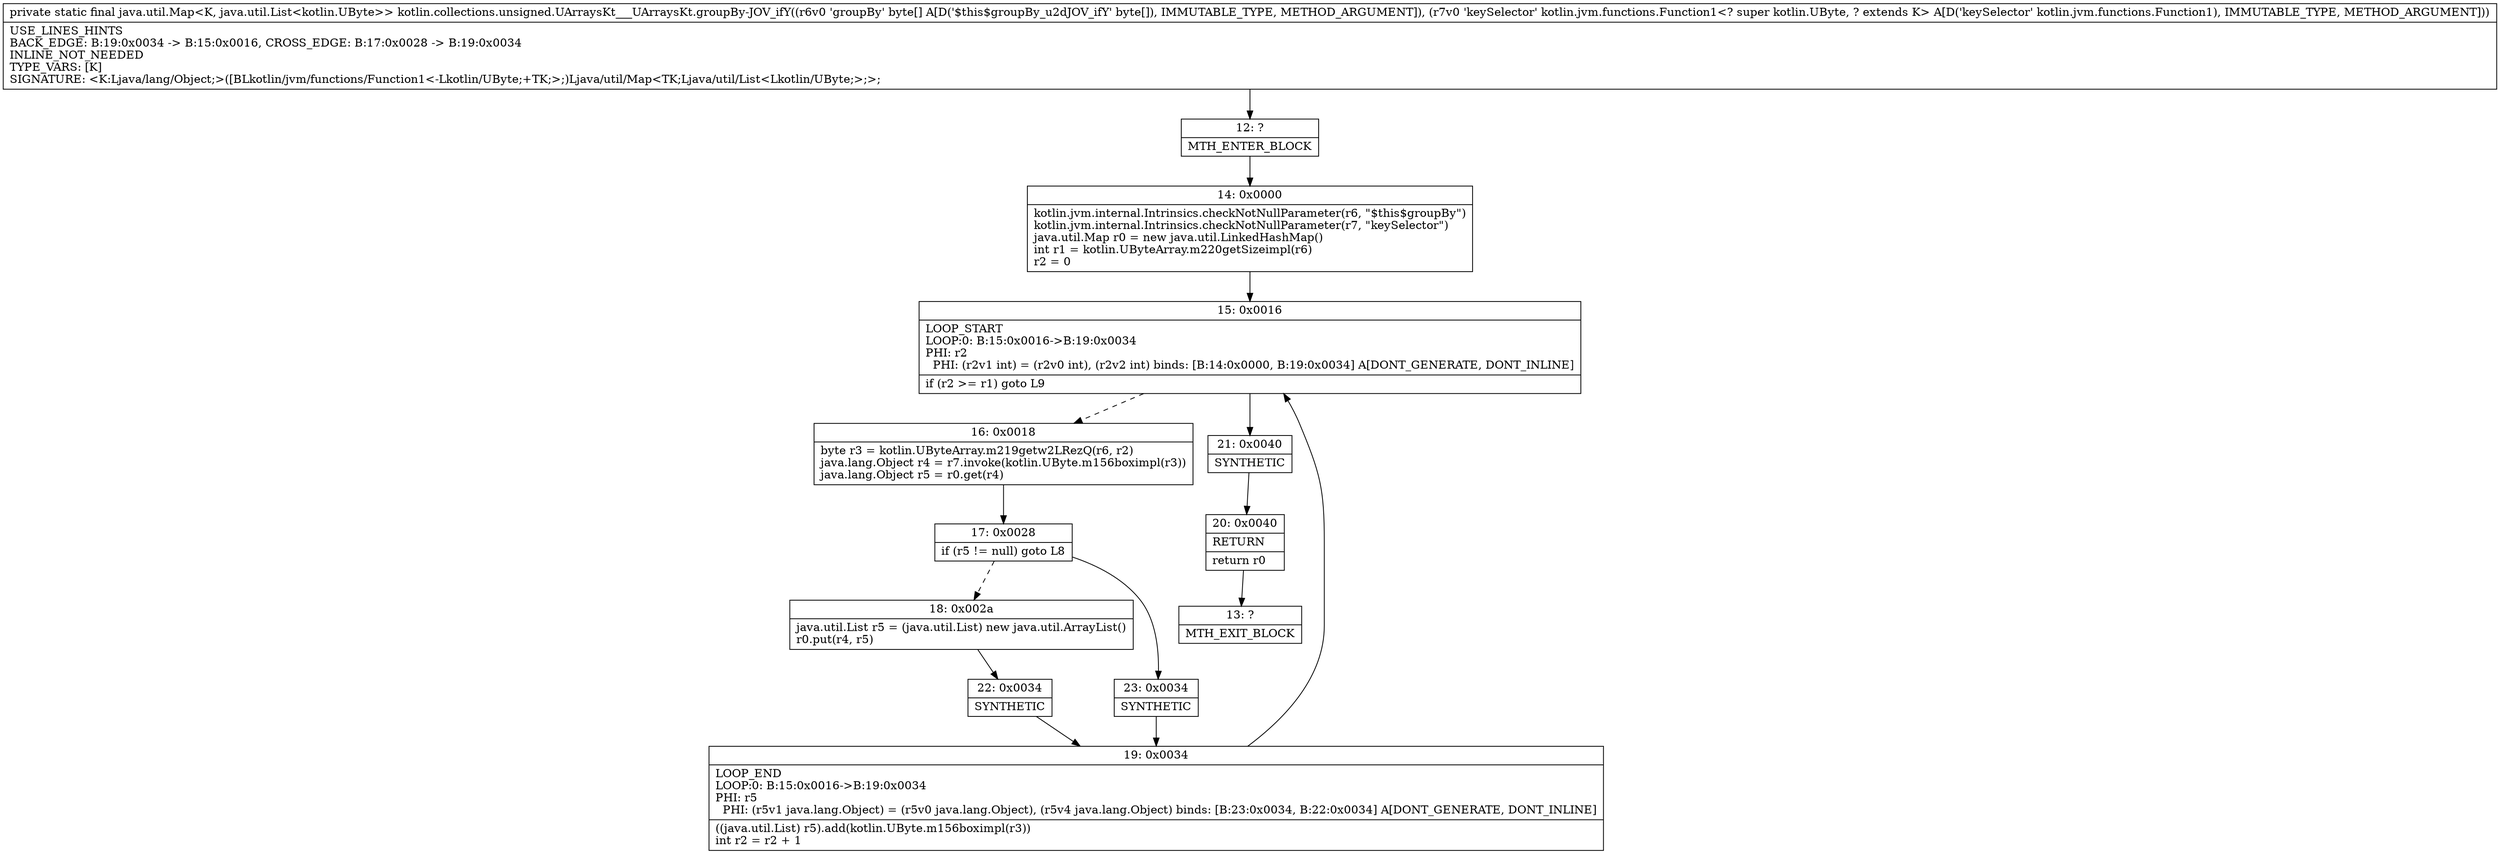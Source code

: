 digraph "CFG forkotlin.collections.unsigned.UArraysKt___UArraysKt.groupBy\-JOV_ifY([BLkotlin\/jvm\/functions\/Function1;)Ljava\/util\/Map;" {
Node_12 [shape=record,label="{12\:\ ?|MTH_ENTER_BLOCK\l}"];
Node_14 [shape=record,label="{14\:\ 0x0000|kotlin.jvm.internal.Intrinsics.checkNotNullParameter(r6, \"$this$groupBy\")\lkotlin.jvm.internal.Intrinsics.checkNotNullParameter(r7, \"keySelector\")\ljava.util.Map r0 = new java.util.LinkedHashMap()\lint r1 = kotlin.UByteArray.m220getSizeimpl(r6)\lr2 = 0\l}"];
Node_15 [shape=record,label="{15\:\ 0x0016|LOOP_START\lLOOP:0: B:15:0x0016\-\>B:19:0x0034\lPHI: r2 \l  PHI: (r2v1 int) = (r2v0 int), (r2v2 int) binds: [B:14:0x0000, B:19:0x0034] A[DONT_GENERATE, DONT_INLINE]\l|if (r2 \>= r1) goto L9\l}"];
Node_16 [shape=record,label="{16\:\ 0x0018|byte r3 = kotlin.UByteArray.m219getw2LRezQ(r6, r2)\ljava.lang.Object r4 = r7.invoke(kotlin.UByte.m156boximpl(r3))\ljava.lang.Object r5 = r0.get(r4)\l}"];
Node_17 [shape=record,label="{17\:\ 0x0028|if (r5 != null) goto L8\l}"];
Node_18 [shape=record,label="{18\:\ 0x002a|java.util.List r5 = (java.util.List) new java.util.ArrayList()\lr0.put(r4, r5)\l}"];
Node_22 [shape=record,label="{22\:\ 0x0034|SYNTHETIC\l}"];
Node_19 [shape=record,label="{19\:\ 0x0034|LOOP_END\lLOOP:0: B:15:0x0016\-\>B:19:0x0034\lPHI: r5 \l  PHI: (r5v1 java.lang.Object) = (r5v0 java.lang.Object), (r5v4 java.lang.Object) binds: [B:23:0x0034, B:22:0x0034] A[DONT_GENERATE, DONT_INLINE]\l|((java.util.List) r5).add(kotlin.UByte.m156boximpl(r3))\lint r2 = r2 + 1\l}"];
Node_23 [shape=record,label="{23\:\ 0x0034|SYNTHETIC\l}"];
Node_21 [shape=record,label="{21\:\ 0x0040|SYNTHETIC\l}"];
Node_20 [shape=record,label="{20\:\ 0x0040|RETURN\l|return r0\l}"];
Node_13 [shape=record,label="{13\:\ ?|MTH_EXIT_BLOCK\l}"];
MethodNode[shape=record,label="{private static final java.util.Map\<K, java.util.List\<kotlin.UByte\>\> kotlin.collections.unsigned.UArraysKt___UArraysKt.groupBy\-JOV_ifY((r6v0 'groupBy' byte[] A[D('$this$groupBy_u2dJOV_ifY' byte[]), IMMUTABLE_TYPE, METHOD_ARGUMENT]), (r7v0 'keySelector' kotlin.jvm.functions.Function1\<? super kotlin.UByte, ? extends K\> A[D('keySelector' kotlin.jvm.functions.Function1), IMMUTABLE_TYPE, METHOD_ARGUMENT]))  | USE_LINES_HINTS\lBACK_EDGE: B:19:0x0034 \-\> B:15:0x0016, CROSS_EDGE: B:17:0x0028 \-\> B:19:0x0034\lINLINE_NOT_NEEDED\lTYPE_VARS: [K]\lSIGNATURE: \<K:Ljava\/lang\/Object;\>([BLkotlin\/jvm\/functions\/Function1\<\-Lkotlin\/UByte;+TK;\>;)Ljava\/util\/Map\<TK;Ljava\/util\/List\<Lkotlin\/UByte;\>;\>;\l}"];
MethodNode -> Node_12;Node_12 -> Node_14;
Node_14 -> Node_15;
Node_15 -> Node_16[style=dashed];
Node_15 -> Node_21;
Node_16 -> Node_17;
Node_17 -> Node_18[style=dashed];
Node_17 -> Node_23;
Node_18 -> Node_22;
Node_22 -> Node_19;
Node_19 -> Node_15;
Node_23 -> Node_19;
Node_21 -> Node_20;
Node_20 -> Node_13;
}

